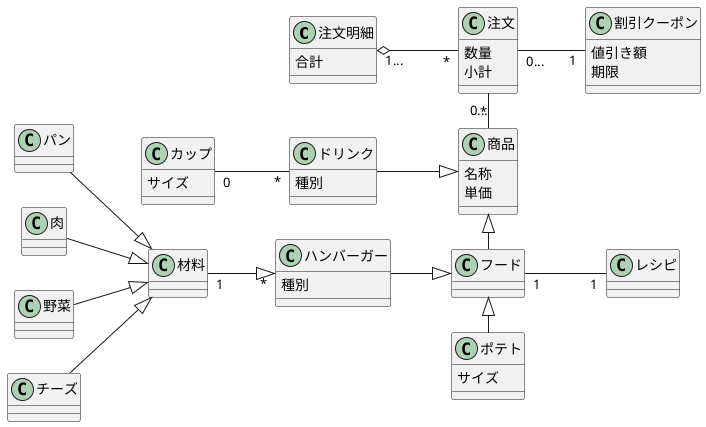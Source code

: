 @startuml 演習
left to right direction
class 注文明細{
    合計
}
class 注文{
    数量
    小計
}
class 割引クーポン{
    値引き額
    期限
}
class カップ{
    サイズ
}
class ドリンク{
    種別
}
class 商品{
    名称
    単価
}
class フード{}
class レシピ{}
class 材料{}
class ハンバーガー{
    種別
}
class ポテト{
    サイズ
}
注文明細 "1..." o-- "*" 注文
注文 "0..." -- "1" 割引クーポン
注文 "0..." -right- "*" 商品
ドリンク --|> 商品
カップ "0" -- "*" ドリンク
フード -left-|> 商品
フード "1" -- "1" レシピ
ハンバーガー --|> フード
ポテト -left-|> フード
材料 "1" --|> "*" ハンバーガー
パン --|> 材料
肉 --|> 材料
野菜 --|> 材料
チーズ --|> 材料


@enduml
